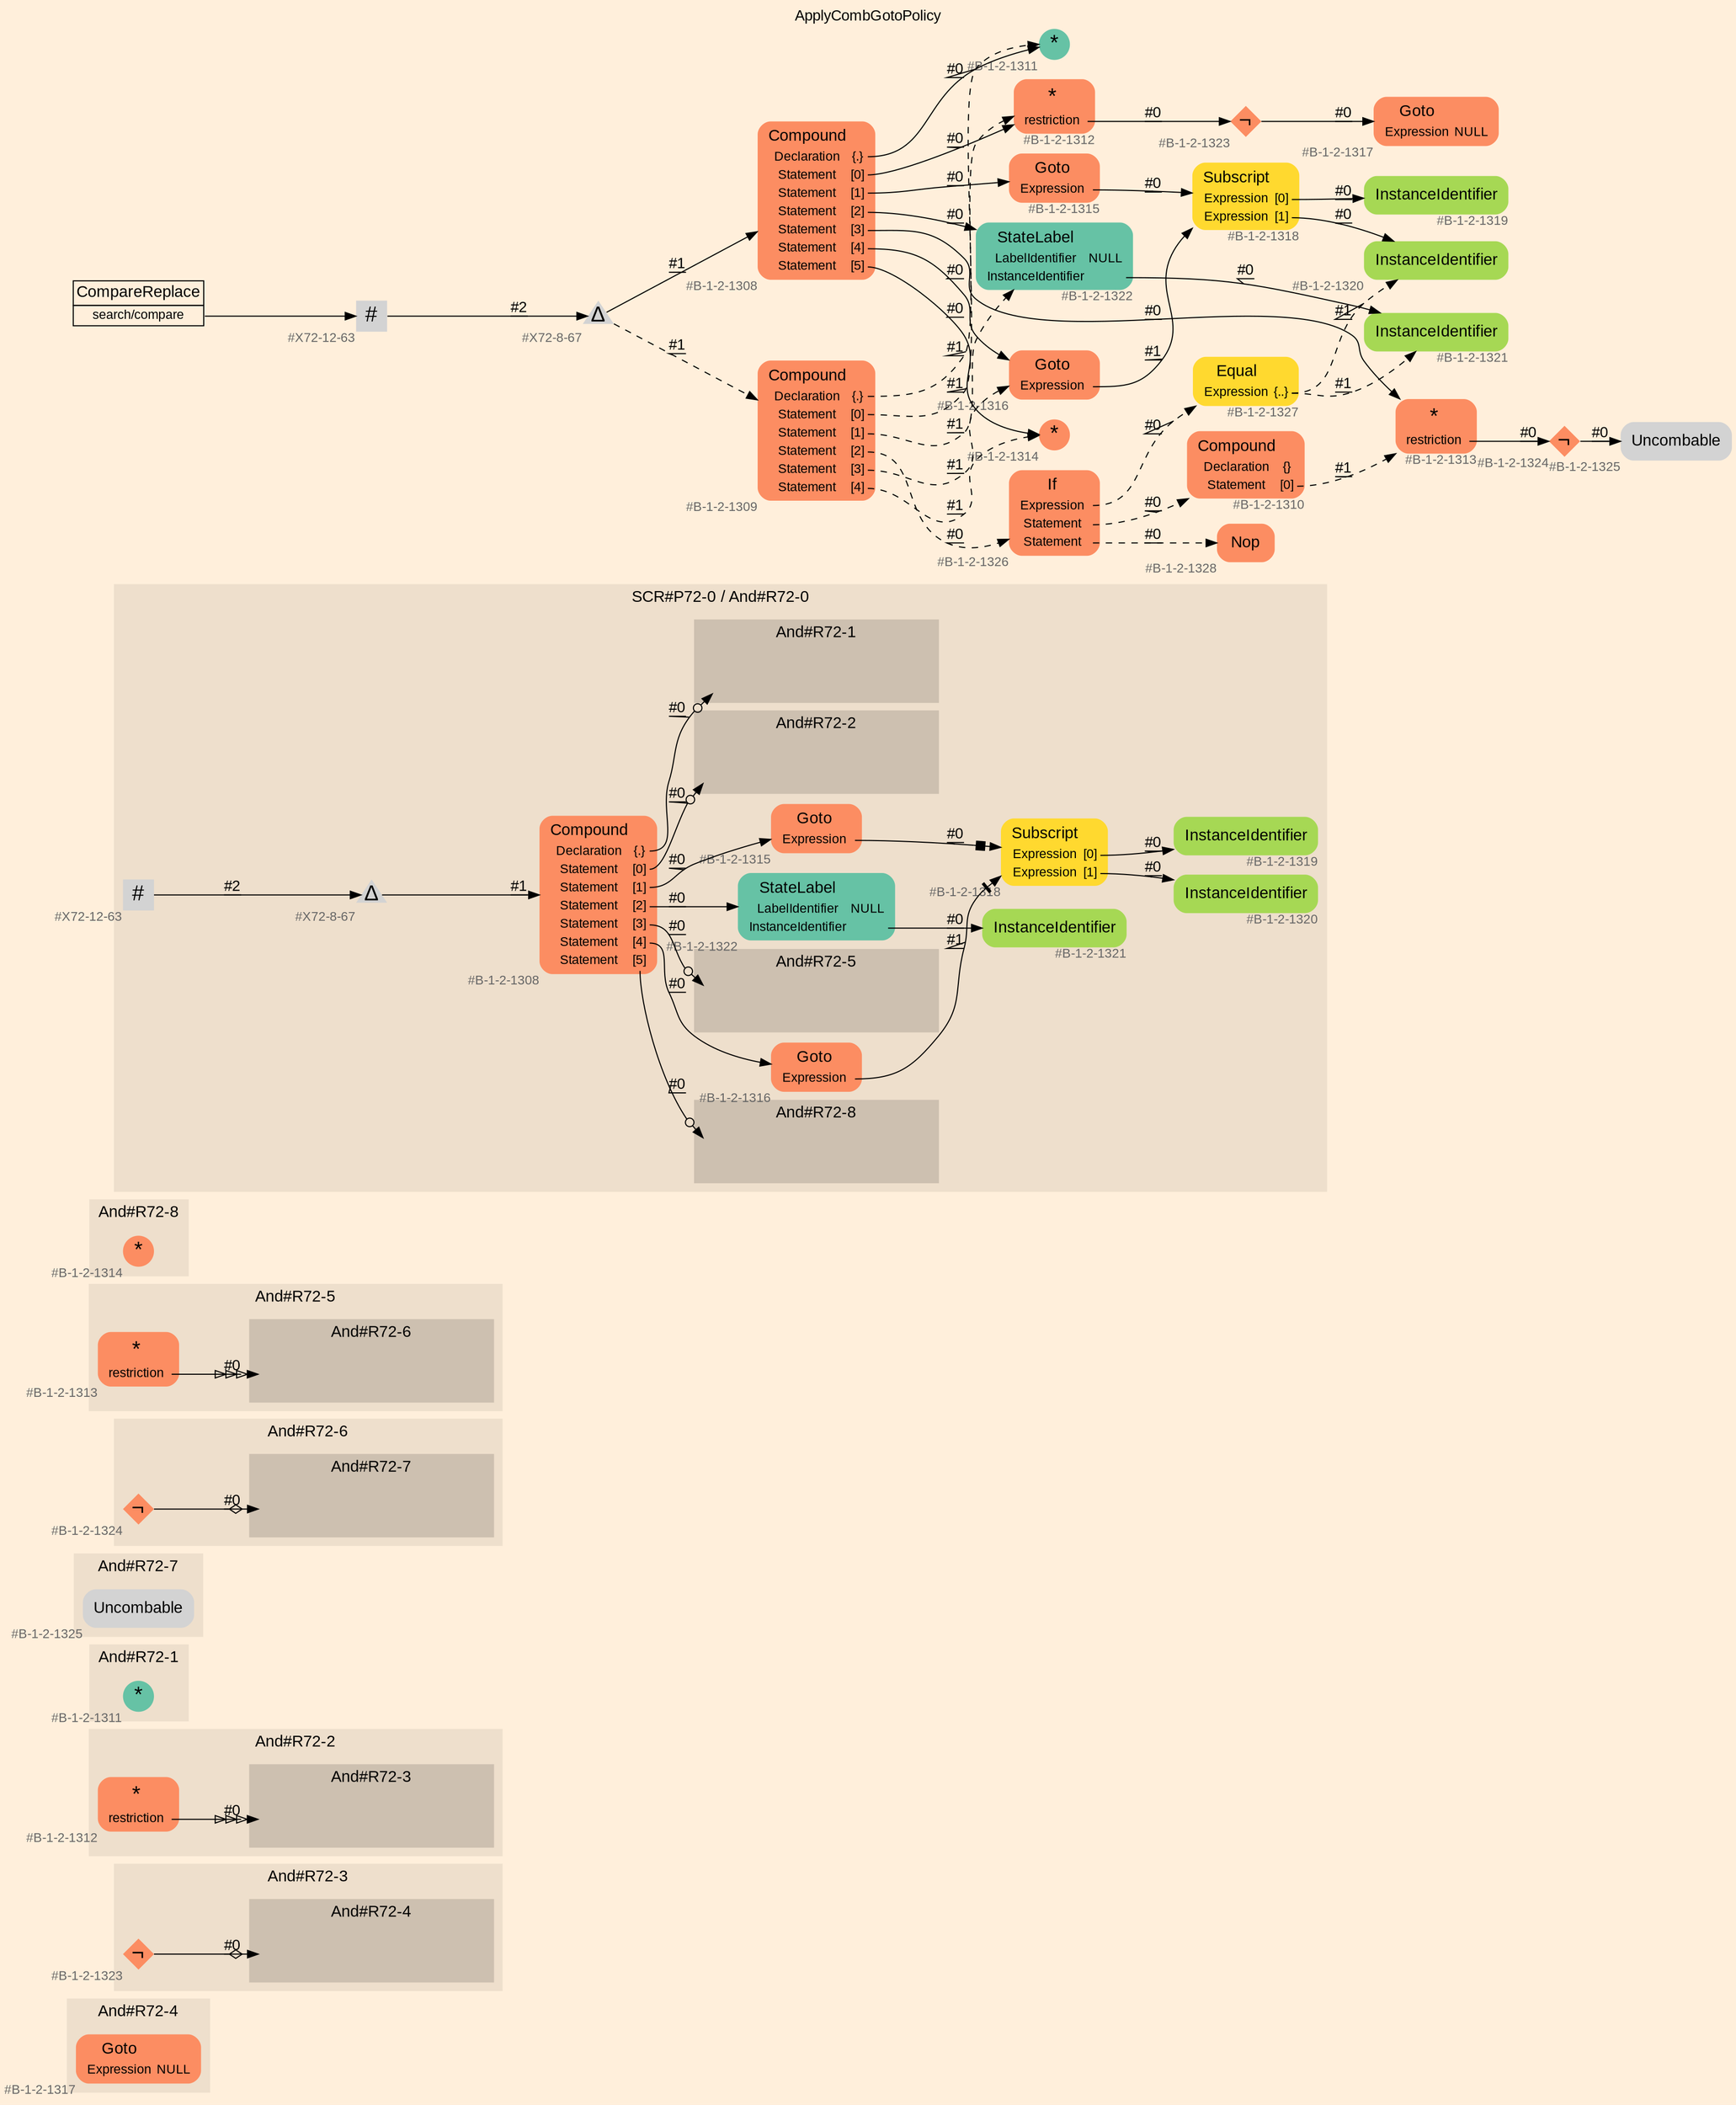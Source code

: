digraph "ApplyCombGotoPolicy" {
label = "ApplyCombGotoPolicy"
labelloc = t
graph [
    rankdir = "LR"
    ranksep = 0.3
    bgcolor = antiquewhite1
    color = black
    fontcolor = black
    fontname = "Arial"
];
node [
    fontname = "Arial"
];
edge [
    fontname = "Arial"
];

// -------------------- figure And#R72-4 --------------------
// -------- region And#R72-4 ----------
subgraph "clusterAnd#R72-4" {
    label = "And#R72-4"
    style = "filled"
    color = antiquewhite2
    fontsize = "15"
    // -------- block And#R72-4/#B-1-2-1317 ----------
    "And#R72-4/#B-1-2-1317" [
        fillcolor = "/set28/2"
        xlabel = "#B-1-2-1317"
        fontsize = "12"
        fontcolor = grey40
        shape = "plaintext"
        label = <<TABLE BORDER="0" CELLBORDER="0" CELLSPACING="0">
         <TR><TD><FONT COLOR="black" POINT-SIZE="15">Goto</FONT></TD></TR>
         <TR><TD><FONT COLOR="black" POINT-SIZE="12">Expression</FONT></TD><TD PORT="port0"><FONT COLOR="black" POINT-SIZE="12">NULL</FONT></TD></TR>
        </TABLE>>
        style = "rounded,filled"
    ];
    
}


// -------------------- figure And#R72-3 --------------------
// -------- region And#R72-3 ----------
subgraph "clusterAnd#R72-3" {
    label = "And#R72-3"
    style = "filled"
    color = antiquewhite2
    fontsize = "15"
    // -------- block And#R72-3/#B-1-2-1323 ----------
    "And#R72-3/#B-1-2-1323" [
        fillcolor = "/set28/2"
        xlabel = "#B-1-2-1323"
        fontsize = "12"
        fontcolor = grey40
        shape = "diamond"
        label = <<FONT COLOR="black" POINT-SIZE="20">¬</FONT>>
        style = "filled"
        penwidth = 0.0
        fixedsize = true
        width = 0.4
        height = 0.4
    ];
    
    // -------- region And#R72-3/And#R72-4 ----------
    subgraph "clusterAnd#R72-3/And#R72-4" {
        label = "And#R72-4"
        style = "filled"
        color = antiquewhite3
        fontsize = "15"
        // -------- block And#R72-3/And#R72-4/#B-1-2-1317 ----------
        "And#R72-3/And#R72-4/#B-1-2-1317" [
            fillcolor = "/set28/2"
            xlabel = "#B-1-2-1317"
            fontsize = "12"
            fontcolor = grey40
            shape = "none"
            style = "invisible"
        ];
        
    }
    
}

"And#R72-3/#B-1-2-1323" -> "And#R72-3/And#R72-4/#B-1-2-1317" [
    arrowhead="normalnoneodiamond"
    label = "#0"
    decorate = true
    color = black
    fontcolor = black
];


// -------------------- figure And#R72-2 --------------------
// -------- region And#R72-2 ----------
subgraph "clusterAnd#R72-2" {
    label = "And#R72-2"
    style = "filled"
    color = antiquewhite2
    fontsize = "15"
    // -------- block And#R72-2/#B-1-2-1312 ----------
    "And#R72-2/#B-1-2-1312" [
        fillcolor = "/set28/2"
        xlabel = "#B-1-2-1312"
        fontsize = "12"
        fontcolor = grey40
        shape = "plaintext"
        label = <<TABLE BORDER="0" CELLBORDER="0" CELLSPACING="0">
         <TR><TD><FONT COLOR="black" POINT-SIZE="20">*</FONT></TD></TR>
         <TR><TD><FONT COLOR="black" POINT-SIZE="12">restriction</FONT></TD><TD PORT="port0"></TD></TR>
        </TABLE>>
        style = "rounded,filled"
    ];
    
    // -------- region And#R72-2/And#R72-3 ----------
    subgraph "clusterAnd#R72-2/And#R72-3" {
        label = "And#R72-3"
        style = "filled"
        color = antiquewhite3
        fontsize = "15"
        // -------- block And#R72-2/And#R72-3/#B-1-2-1323 ----------
        "And#R72-2/And#R72-3/#B-1-2-1323" [
            fillcolor = "/set28/2"
            xlabel = "#B-1-2-1323"
            fontsize = "12"
            fontcolor = grey40
            shape = "none"
            style = "invisible"
        ];
        
    }
    
}

"And#R72-2/#B-1-2-1312":port0 -> "And#R72-2/And#R72-3/#B-1-2-1323" [
    arrowhead="normalonormalonormalonormal"
    label = "#0"
    decorate = true
    color = black
    fontcolor = black
];


// -------------------- figure And#R72-1 --------------------
// -------- region And#R72-1 ----------
subgraph "clusterAnd#R72-1" {
    label = "And#R72-1"
    style = "filled"
    color = antiquewhite2
    fontsize = "15"
    // -------- block And#R72-1/#B-1-2-1311 ----------
    "And#R72-1/#B-1-2-1311" [
        fillcolor = "/set28/1"
        xlabel = "#B-1-2-1311"
        fontsize = "12"
        fontcolor = grey40
        shape = "circle"
        label = <<FONT COLOR="black" POINT-SIZE="20">*</FONT>>
        style = "filled"
        penwidth = 0.0
        fixedsize = true
        width = 0.4
        height = 0.4
    ];
    
}


// -------------------- figure And#R72-7 --------------------
// -------- region And#R72-7 ----------
subgraph "clusterAnd#R72-7" {
    label = "And#R72-7"
    style = "filled"
    color = antiquewhite2
    fontsize = "15"
    // -------- block And#R72-7/#B-1-2-1325 ----------
    "And#R72-7/#B-1-2-1325" [
        xlabel = "#B-1-2-1325"
        fontsize = "12"
        fontcolor = grey40
        shape = "plaintext"
        label = <<TABLE BORDER="0" CELLBORDER="0" CELLSPACING="0">
         <TR><TD><FONT COLOR="black" POINT-SIZE="15">Uncombable</FONT></TD></TR>
        </TABLE>>
        style = "rounded,filled"
    ];
    
}


// -------------------- figure And#R72-6 --------------------
// -------- region And#R72-6 ----------
subgraph "clusterAnd#R72-6" {
    label = "And#R72-6"
    style = "filled"
    color = antiquewhite2
    fontsize = "15"
    // -------- block And#R72-6/#B-1-2-1324 ----------
    "And#R72-6/#B-1-2-1324" [
        fillcolor = "/set28/2"
        xlabel = "#B-1-2-1324"
        fontsize = "12"
        fontcolor = grey40
        shape = "diamond"
        label = <<FONT COLOR="black" POINT-SIZE="20">¬</FONT>>
        style = "filled"
        penwidth = 0.0
        fixedsize = true
        width = 0.4
        height = 0.4
    ];
    
    // -------- region And#R72-6/And#R72-7 ----------
    subgraph "clusterAnd#R72-6/And#R72-7" {
        label = "And#R72-7"
        style = "filled"
        color = antiquewhite3
        fontsize = "15"
        // -------- block And#R72-6/And#R72-7/#B-1-2-1325 ----------
        "And#R72-6/And#R72-7/#B-1-2-1325" [
            xlabel = "#B-1-2-1325"
            fontsize = "12"
            fontcolor = grey40
            shape = "none"
            style = "invisible"
        ];
        
    }
    
}

"And#R72-6/#B-1-2-1324" -> "And#R72-6/And#R72-7/#B-1-2-1325" [
    arrowhead="normalnoneodiamond"
    label = "#0"
    decorate = true
    color = black
    fontcolor = black
];


// -------------------- figure And#R72-5 --------------------
// -------- region And#R72-5 ----------
subgraph "clusterAnd#R72-5" {
    label = "And#R72-5"
    style = "filled"
    color = antiquewhite2
    fontsize = "15"
    // -------- block And#R72-5/#B-1-2-1313 ----------
    "And#R72-5/#B-1-2-1313" [
        fillcolor = "/set28/2"
        xlabel = "#B-1-2-1313"
        fontsize = "12"
        fontcolor = grey40
        shape = "plaintext"
        label = <<TABLE BORDER="0" CELLBORDER="0" CELLSPACING="0">
         <TR><TD><FONT COLOR="black" POINT-SIZE="20">*</FONT></TD></TR>
         <TR><TD><FONT COLOR="black" POINT-SIZE="12">restriction</FONT></TD><TD PORT="port0"></TD></TR>
        </TABLE>>
        style = "rounded,filled"
    ];
    
    // -------- region And#R72-5/And#R72-6 ----------
    subgraph "clusterAnd#R72-5/And#R72-6" {
        label = "And#R72-6"
        style = "filled"
        color = antiquewhite3
        fontsize = "15"
        // -------- block And#R72-5/And#R72-6/#B-1-2-1324 ----------
        "And#R72-5/And#R72-6/#B-1-2-1324" [
            fillcolor = "/set28/2"
            xlabel = "#B-1-2-1324"
            fontsize = "12"
            fontcolor = grey40
            shape = "none"
            style = "invisible"
        ];
        
    }
    
}

"And#R72-5/#B-1-2-1313":port0 -> "And#R72-5/And#R72-6/#B-1-2-1324" [
    arrowhead="normalonormalonormalonormal"
    label = "#0"
    decorate = true
    color = black
    fontcolor = black
];


// -------------------- figure And#R72-8 --------------------
// -------- region And#R72-8 ----------
subgraph "clusterAnd#R72-8" {
    label = "And#R72-8"
    style = "filled"
    color = antiquewhite2
    fontsize = "15"
    // -------- block And#R72-8/#B-1-2-1314 ----------
    "And#R72-8/#B-1-2-1314" [
        fillcolor = "/set28/2"
        xlabel = "#B-1-2-1314"
        fontsize = "12"
        fontcolor = grey40
        shape = "circle"
        label = <<FONT COLOR="black" POINT-SIZE="20">*</FONT>>
        style = "filled"
        penwidth = 0.0
        fixedsize = true
        width = 0.4
        height = 0.4
    ];
    
}


// -------------------- figure And#R72-0 --------------------
// -------- region And#R72-0 ----------
subgraph "clusterAnd#R72-0" {
    label = "SCR#P72-0 / And#R72-0"
    style = "filled"
    color = antiquewhite2
    fontsize = "15"
    // -------- block And#R72-0/#B-1-2-1322 ----------
    "And#R72-0/#B-1-2-1322" [
        fillcolor = "/set28/1"
        xlabel = "#B-1-2-1322"
        fontsize = "12"
        fontcolor = grey40
        shape = "plaintext"
        label = <<TABLE BORDER="0" CELLBORDER="0" CELLSPACING="0">
         <TR><TD><FONT COLOR="black" POINT-SIZE="15">StateLabel</FONT></TD></TR>
         <TR><TD><FONT COLOR="black" POINT-SIZE="12">LabelIdentifier</FONT></TD><TD PORT="port0"><FONT COLOR="black" POINT-SIZE="12">NULL</FONT></TD></TR>
         <TR><TD><FONT COLOR="black" POINT-SIZE="12">InstanceIdentifier</FONT></TD><TD PORT="port1"></TD></TR>
        </TABLE>>
        style = "rounded,filled"
    ];
    
    // -------- block And#R72-0/#B-1-2-1319 ----------
    "And#R72-0/#B-1-2-1319" [
        fillcolor = "/set28/5"
        xlabel = "#B-1-2-1319"
        fontsize = "12"
        fontcolor = grey40
        shape = "plaintext"
        label = <<TABLE BORDER="0" CELLBORDER="0" CELLSPACING="0">
         <TR><TD><FONT COLOR="black" POINT-SIZE="15">InstanceIdentifier</FONT></TD></TR>
        </TABLE>>
        style = "rounded,filled"
    ];
    
    // -------- block And#R72-0/#B-1-2-1320 ----------
    "And#R72-0/#B-1-2-1320" [
        fillcolor = "/set28/5"
        xlabel = "#B-1-2-1320"
        fontsize = "12"
        fontcolor = grey40
        shape = "plaintext"
        label = <<TABLE BORDER="0" CELLBORDER="0" CELLSPACING="0">
         <TR><TD><FONT COLOR="black" POINT-SIZE="15">InstanceIdentifier</FONT></TD></TR>
        </TABLE>>
        style = "rounded,filled"
    ];
    
    // -------- block And#R72-0/#B-1-2-1321 ----------
    "And#R72-0/#B-1-2-1321" [
        fillcolor = "/set28/5"
        xlabel = "#B-1-2-1321"
        fontsize = "12"
        fontcolor = grey40
        shape = "plaintext"
        label = <<TABLE BORDER="0" CELLBORDER="0" CELLSPACING="0">
         <TR><TD><FONT COLOR="black" POINT-SIZE="15">InstanceIdentifier</FONT></TD></TR>
        </TABLE>>
        style = "rounded,filled"
    ];
    
    // -------- block And#R72-0/#B-1-2-1316 ----------
    "And#R72-0/#B-1-2-1316" [
        fillcolor = "/set28/2"
        xlabel = "#B-1-2-1316"
        fontsize = "12"
        fontcolor = grey40
        shape = "plaintext"
        label = <<TABLE BORDER="0" CELLBORDER="0" CELLSPACING="0">
         <TR><TD><FONT COLOR="black" POINT-SIZE="15">Goto</FONT></TD></TR>
         <TR><TD><FONT COLOR="black" POINT-SIZE="12">Expression</FONT></TD><TD PORT="port0"></TD></TR>
        </TABLE>>
        style = "rounded,filled"
    ];
    
    // -------- block And#R72-0/#B-1-2-1315 ----------
    "And#R72-0/#B-1-2-1315" [
        fillcolor = "/set28/2"
        xlabel = "#B-1-2-1315"
        fontsize = "12"
        fontcolor = grey40
        shape = "plaintext"
        label = <<TABLE BORDER="0" CELLBORDER="0" CELLSPACING="0">
         <TR><TD><FONT COLOR="black" POINT-SIZE="15">Goto</FONT></TD></TR>
         <TR><TD><FONT COLOR="black" POINT-SIZE="12">Expression</FONT></TD><TD PORT="port0"></TD></TR>
        </TABLE>>
        style = "rounded,filled"
    ];
    
    // -------- block And#R72-0/#B-1-2-1318 ----------
    "And#R72-0/#B-1-2-1318" [
        fillcolor = "/set28/6"
        xlabel = "#B-1-2-1318"
        fontsize = "12"
        fontcolor = grey40
        shape = "plaintext"
        label = <<TABLE BORDER="0" CELLBORDER="0" CELLSPACING="0">
         <TR><TD><FONT COLOR="black" POINT-SIZE="15">Subscript</FONT></TD></TR>
         <TR><TD><FONT COLOR="black" POINT-SIZE="12">Expression</FONT></TD><TD PORT="port0"><FONT COLOR="black" POINT-SIZE="12">[0]</FONT></TD></TR>
         <TR><TD><FONT COLOR="black" POINT-SIZE="12">Expression</FONT></TD><TD PORT="port1"><FONT COLOR="black" POINT-SIZE="12">[1]</FONT></TD></TR>
        </TABLE>>
        style = "rounded,filled"
    ];
    
    // -------- block And#R72-0/#X72-12-63 ----------
    "And#R72-0/#X72-12-63" [
        xlabel = "#X72-12-63"
        fontsize = "12"
        fontcolor = grey40
        shape = "square"
        label = <<FONT COLOR="black" POINT-SIZE="20">#</FONT>>
        style = "filled"
        penwidth = 0.0
        fixedsize = true
        width = 0.4
        height = 0.4
    ];
    
    // -------- block And#R72-0/#B-1-2-1308 ----------
    "And#R72-0/#B-1-2-1308" [
        fillcolor = "/set28/2"
        xlabel = "#B-1-2-1308"
        fontsize = "12"
        fontcolor = grey40
        shape = "plaintext"
        label = <<TABLE BORDER="0" CELLBORDER="0" CELLSPACING="0">
         <TR><TD><FONT COLOR="black" POINT-SIZE="15">Compound</FONT></TD></TR>
         <TR><TD><FONT COLOR="black" POINT-SIZE="12">Declaration</FONT></TD><TD PORT="port0"><FONT COLOR="black" POINT-SIZE="12">{.}</FONT></TD></TR>
         <TR><TD><FONT COLOR="black" POINT-SIZE="12">Statement</FONT></TD><TD PORT="port1"><FONT COLOR="black" POINT-SIZE="12">[0]</FONT></TD></TR>
         <TR><TD><FONT COLOR="black" POINT-SIZE="12">Statement</FONT></TD><TD PORT="port2"><FONT COLOR="black" POINT-SIZE="12">[1]</FONT></TD></TR>
         <TR><TD><FONT COLOR="black" POINT-SIZE="12">Statement</FONT></TD><TD PORT="port3"><FONT COLOR="black" POINT-SIZE="12">[2]</FONT></TD></TR>
         <TR><TD><FONT COLOR="black" POINT-SIZE="12">Statement</FONT></TD><TD PORT="port4"><FONT COLOR="black" POINT-SIZE="12">[3]</FONT></TD></TR>
         <TR><TD><FONT COLOR="black" POINT-SIZE="12">Statement</FONT></TD><TD PORT="port5"><FONT COLOR="black" POINT-SIZE="12">[4]</FONT></TD></TR>
         <TR><TD><FONT COLOR="black" POINT-SIZE="12">Statement</FONT></TD><TD PORT="port6"><FONT COLOR="black" POINT-SIZE="12">[5]</FONT></TD></TR>
        </TABLE>>
        style = "rounded,filled"
    ];
    
    // -------- block And#R72-0/#X72-8-67 ----------
    "And#R72-0/#X72-8-67" [
        xlabel = "#X72-8-67"
        fontsize = "12"
        fontcolor = grey40
        shape = "triangle"
        label = <<FONT COLOR="black" POINT-SIZE="20">Δ</FONT>>
        style = "filled"
        penwidth = 0.0
        fixedsize = true
        width = 0.4
        height = 0.4
    ];
    
    // -------- region And#R72-0/And#R72-1 ----------
    subgraph "clusterAnd#R72-0/And#R72-1" {
        label = "And#R72-1"
        style = "filled"
        color = antiquewhite3
        fontsize = "15"
        // -------- block And#R72-0/And#R72-1/#B-1-2-1311 ----------
        "And#R72-0/And#R72-1/#B-1-2-1311" [
            fillcolor = "/set28/1"
            xlabel = "#B-1-2-1311"
            fontsize = "12"
            fontcolor = grey40
            shape = "none"
            style = "invisible"
        ];
        
    }
    
    // -------- region And#R72-0/And#R72-2 ----------
    subgraph "clusterAnd#R72-0/And#R72-2" {
        label = "And#R72-2"
        style = "filled"
        color = antiquewhite3
        fontsize = "15"
        // -------- block And#R72-0/And#R72-2/#B-1-2-1312 ----------
        "And#R72-0/And#R72-2/#B-1-2-1312" [
            fillcolor = "/set28/2"
            xlabel = "#B-1-2-1312"
            fontsize = "12"
            fontcolor = grey40
            shape = "none"
            style = "invisible"
        ];
        
    }
    
    // -------- region And#R72-0/And#R72-5 ----------
    subgraph "clusterAnd#R72-0/And#R72-5" {
        label = "And#R72-5"
        style = "filled"
        color = antiquewhite3
        fontsize = "15"
        // -------- block And#R72-0/And#R72-5/#B-1-2-1313 ----------
        "And#R72-0/And#R72-5/#B-1-2-1313" [
            fillcolor = "/set28/2"
            xlabel = "#B-1-2-1313"
            fontsize = "12"
            fontcolor = grey40
            shape = "none"
            style = "invisible"
        ];
        
    }
    
    // -------- region And#R72-0/And#R72-8 ----------
    subgraph "clusterAnd#R72-0/And#R72-8" {
        label = "And#R72-8"
        style = "filled"
        color = antiquewhite3
        fontsize = "15"
        // -------- block And#R72-0/And#R72-8/#B-1-2-1314 ----------
        "And#R72-0/And#R72-8/#B-1-2-1314" [
            fillcolor = "/set28/2"
            xlabel = "#B-1-2-1314"
            fontsize = "12"
            fontcolor = grey40
            shape = "none"
            style = "invisible"
        ];
        
    }
    
}

"And#R72-0/#B-1-2-1322":port1 -> "And#R72-0/#B-1-2-1321" [
    label = "#0"
    decorate = true
    color = black
    fontcolor = black
];

"And#R72-0/#B-1-2-1316":port0 -> "And#R72-0/#B-1-2-1318" [
    arrowhead="normalnonetee"
    label = "#1"
    decorate = true
    color = black
    fontcolor = black
];

"And#R72-0/#B-1-2-1315":port0 -> "And#R72-0/#B-1-2-1318" [
    arrowhead="normalnonebox"
    label = "#0"
    decorate = true
    color = black
    fontcolor = black
];

"And#R72-0/#B-1-2-1318":port0 -> "And#R72-0/#B-1-2-1319" [
    label = "#0"
    decorate = true
    color = black
    fontcolor = black
];

"And#R72-0/#B-1-2-1318":port1 -> "And#R72-0/#B-1-2-1320" [
    label = "#0"
    decorate = true
    color = black
    fontcolor = black
];

"And#R72-0/#X72-12-63" -> "And#R72-0/#X72-8-67" [
    label = "#2"
    decorate = true
    color = black
    fontcolor = black
];

"And#R72-0/#B-1-2-1308":port0 -> "And#R72-0/And#R72-1/#B-1-2-1311" [
    arrowhead="normalnoneodot"
    label = "#0"
    decorate = true
    color = black
    fontcolor = black
];

"And#R72-0/#B-1-2-1308":port1 -> "And#R72-0/And#R72-2/#B-1-2-1312" [
    arrowhead="normalnoneodot"
    label = "#0"
    decorate = true
    color = black
    fontcolor = black
];

"And#R72-0/#B-1-2-1308":port2 -> "And#R72-0/#B-1-2-1315" [
    label = "#0"
    decorate = true
    color = black
    fontcolor = black
];

"And#R72-0/#B-1-2-1308":port3 -> "And#R72-0/#B-1-2-1322" [
    label = "#0"
    decorate = true
    color = black
    fontcolor = black
];

"And#R72-0/#B-1-2-1308":port4 -> "And#R72-0/And#R72-5/#B-1-2-1313" [
    arrowhead="normalnoneodot"
    label = "#0"
    decorate = true
    color = black
    fontcolor = black
];

"And#R72-0/#B-1-2-1308":port5 -> "And#R72-0/#B-1-2-1316" [
    label = "#0"
    decorate = true
    color = black
    fontcolor = black
];

"And#R72-0/#B-1-2-1308":port6 -> "And#R72-0/And#R72-8/#B-1-2-1314" [
    arrowhead="normalnoneodot"
    label = "#0"
    decorate = true
    color = black
    fontcolor = black
];

"And#R72-0/#X72-8-67" -> "And#R72-0/#B-1-2-1308" [
    label = "#1"
    decorate = true
    color = black
    fontcolor = black
];


// -------------------- transformation figure --------------------
// -------- block CR#X72-10-72 ----------
"CR#X72-10-72" [
    fillcolor = antiquewhite1
    fontsize = "12"
    fontcolor = grey40
    shape = "plaintext"
    label = <<TABLE BORDER="0" CELLBORDER="1" CELLSPACING="0">
     <TR><TD><FONT COLOR="black" POINT-SIZE="15">CompareReplace</FONT></TD></TR>
     <TR><TD PORT="port0"><FONT COLOR="black" POINT-SIZE="12">search/compare</FONT></TD></TR>
    </TABLE>>
    style = "filled"
    color = black
];

// -------- block #X72-12-63 ----------
"#X72-12-63" [
    xlabel = "#X72-12-63"
    fontsize = "12"
    fontcolor = grey40
    shape = "square"
    label = <<FONT COLOR="black" POINT-SIZE="20">#</FONT>>
    style = "filled"
    penwidth = 0.0
    fixedsize = true
    width = 0.4
    height = 0.4
];

// -------- block #X72-8-67 ----------
"#X72-8-67" [
    xlabel = "#X72-8-67"
    fontsize = "12"
    fontcolor = grey40
    shape = "triangle"
    label = <<FONT COLOR="black" POINT-SIZE="20">Δ</FONT>>
    style = "filled"
    penwidth = 0.0
    fixedsize = true
    width = 0.4
    height = 0.4
];

// -------- block #B-1-2-1308 ----------
"#B-1-2-1308" [
    fillcolor = "/set28/2"
    xlabel = "#B-1-2-1308"
    fontsize = "12"
    fontcolor = grey40
    shape = "plaintext"
    label = <<TABLE BORDER="0" CELLBORDER="0" CELLSPACING="0">
     <TR><TD><FONT COLOR="black" POINT-SIZE="15">Compound</FONT></TD></TR>
     <TR><TD><FONT COLOR="black" POINT-SIZE="12">Declaration</FONT></TD><TD PORT="port0"><FONT COLOR="black" POINT-SIZE="12">{.}</FONT></TD></TR>
     <TR><TD><FONT COLOR="black" POINT-SIZE="12">Statement</FONT></TD><TD PORT="port1"><FONT COLOR="black" POINT-SIZE="12">[0]</FONT></TD></TR>
     <TR><TD><FONT COLOR="black" POINT-SIZE="12">Statement</FONT></TD><TD PORT="port2"><FONT COLOR="black" POINT-SIZE="12">[1]</FONT></TD></TR>
     <TR><TD><FONT COLOR="black" POINT-SIZE="12">Statement</FONT></TD><TD PORT="port3"><FONT COLOR="black" POINT-SIZE="12">[2]</FONT></TD></TR>
     <TR><TD><FONT COLOR="black" POINT-SIZE="12">Statement</FONT></TD><TD PORT="port4"><FONT COLOR="black" POINT-SIZE="12">[3]</FONT></TD></TR>
     <TR><TD><FONT COLOR="black" POINT-SIZE="12">Statement</FONT></TD><TD PORT="port5"><FONT COLOR="black" POINT-SIZE="12">[4]</FONT></TD></TR>
     <TR><TD><FONT COLOR="black" POINT-SIZE="12">Statement</FONT></TD><TD PORT="port6"><FONT COLOR="black" POINT-SIZE="12">[5]</FONT></TD></TR>
    </TABLE>>
    style = "rounded,filled"
];

// -------- block #B-1-2-1311 ----------
"#B-1-2-1311" [
    fillcolor = "/set28/1"
    xlabel = "#B-1-2-1311"
    fontsize = "12"
    fontcolor = grey40
    shape = "circle"
    label = <<FONT COLOR="black" POINT-SIZE="20">*</FONT>>
    style = "filled"
    penwidth = 0.0
    fixedsize = true
    width = 0.4
    height = 0.4
];

// -------- block #B-1-2-1312 ----------
"#B-1-2-1312" [
    fillcolor = "/set28/2"
    xlabel = "#B-1-2-1312"
    fontsize = "12"
    fontcolor = grey40
    shape = "plaintext"
    label = <<TABLE BORDER="0" CELLBORDER="0" CELLSPACING="0">
     <TR><TD><FONT COLOR="black" POINT-SIZE="20">*</FONT></TD></TR>
     <TR><TD><FONT COLOR="black" POINT-SIZE="12">restriction</FONT></TD><TD PORT="port0"></TD></TR>
    </TABLE>>
    style = "rounded,filled"
];

// -------- block #B-1-2-1323 ----------
"#B-1-2-1323" [
    fillcolor = "/set28/2"
    xlabel = "#B-1-2-1323"
    fontsize = "12"
    fontcolor = grey40
    shape = "diamond"
    label = <<FONT COLOR="black" POINT-SIZE="20">¬</FONT>>
    style = "filled"
    penwidth = 0.0
    fixedsize = true
    width = 0.4
    height = 0.4
];

// -------- block #B-1-2-1317 ----------
"#B-1-2-1317" [
    fillcolor = "/set28/2"
    xlabel = "#B-1-2-1317"
    fontsize = "12"
    fontcolor = grey40
    shape = "plaintext"
    label = <<TABLE BORDER="0" CELLBORDER="0" CELLSPACING="0">
     <TR><TD><FONT COLOR="black" POINT-SIZE="15">Goto</FONT></TD></TR>
     <TR><TD><FONT COLOR="black" POINT-SIZE="12">Expression</FONT></TD><TD PORT="port0"><FONT COLOR="black" POINT-SIZE="12">NULL</FONT></TD></TR>
    </TABLE>>
    style = "rounded,filled"
];

// -------- block #B-1-2-1315 ----------
"#B-1-2-1315" [
    fillcolor = "/set28/2"
    xlabel = "#B-1-2-1315"
    fontsize = "12"
    fontcolor = grey40
    shape = "plaintext"
    label = <<TABLE BORDER="0" CELLBORDER="0" CELLSPACING="0">
     <TR><TD><FONT COLOR="black" POINT-SIZE="15">Goto</FONT></TD></TR>
     <TR><TD><FONT COLOR="black" POINT-SIZE="12">Expression</FONT></TD><TD PORT="port0"></TD></TR>
    </TABLE>>
    style = "rounded,filled"
];

// -------- block #B-1-2-1318 ----------
"#B-1-2-1318" [
    fillcolor = "/set28/6"
    xlabel = "#B-1-2-1318"
    fontsize = "12"
    fontcolor = grey40
    shape = "plaintext"
    label = <<TABLE BORDER="0" CELLBORDER="0" CELLSPACING="0">
     <TR><TD><FONT COLOR="black" POINT-SIZE="15">Subscript</FONT></TD></TR>
     <TR><TD><FONT COLOR="black" POINT-SIZE="12">Expression</FONT></TD><TD PORT="port0"><FONT COLOR="black" POINT-SIZE="12">[0]</FONT></TD></TR>
     <TR><TD><FONT COLOR="black" POINT-SIZE="12">Expression</FONT></TD><TD PORT="port1"><FONT COLOR="black" POINT-SIZE="12">[1]</FONT></TD></TR>
    </TABLE>>
    style = "rounded,filled"
];

// -------- block #B-1-2-1319 ----------
"#B-1-2-1319" [
    fillcolor = "/set28/5"
    xlabel = "#B-1-2-1319"
    fontsize = "12"
    fontcolor = grey40
    shape = "plaintext"
    label = <<TABLE BORDER="0" CELLBORDER="0" CELLSPACING="0">
     <TR><TD><FONT COLOR="black" POINT-SIZE="15">InstanceIdentifier</FONT></TD></TR>
    </TABLE>>
    style = "rounded,filled"
];

// -------- block #B-1-2-1320 ----------
"#B-1-2-1320" [
    fillcolor = "/set28/5"
    xlabel = "#B-1-2-1320"
    fontsize = "12"
    fontcolor = grey40
    shape = "plaintext"
    label = <<TABLE BORDER="0" CELLBORDER="0" CELLSPACING="0">
     <TR><TD><FONT COLOR="black" POINT-SIZE="15">InstanceIdentifier</FONT></TD></TR>
    </TABLE>>
    style = "rounded,filled"
];

// -------- block #B-1-2-1322 ----------
"#B-1-2-1322" [
    fillcolor = "/set28/1"
    xlabel = "#B-1-2-1322"
    fontsize = "12"
    fontcolor = grey40
    shape = "plaintext"
    label = <<TABLE BORDER="0" CELLBORDER="0" CELLSPACING="0">
     <TR><TD><FONT COLOR="black" POINT-SIZE="15">StateLabel</FONT></TD></TR>
     <TR><TD><FONT COLOR="black" POINT-SIZE="12">LabelIdentifier</FONT></TD><TD PORT="port0"><FONT COLOR="black" POINT-SIZE="12">NULL</FONT></TD></TR>
     <TR><TD><FONT COLOR="black" POINT-SIZE="12">InstanceIdentifier</FONT></TD><TD PORT="port1"></TD></TR>
    </TABLE>>
    style = "rounded,filled"
];

// -------- block #B-1-2-1321 ----------
"#B-1-2-1321" [
    fillcolor = "/set28/5"
    xlabel = "#B-1-2-1321"
    fontsize = "12"
    fontcolor = grey40
    shape = "plaintext"
    label = <<TABLE BORDER="0" CELLBORDER="0" CELLSPACING="0">
     <TR><TD><FONT COLOR="black" POINT-SIZE="15">InstanceIdentifier</FONT></TD></TR>
    </TABLE>>
    style = "rounded,filled"
];

// -------- block #B-1-2-1313 ----------
"#B-1-2-1313" [
    fillcolor = "/set28/2"
    xlabel = "#B-1-2-1313"
    fontsize = "12"
    fontcolor = grey40
    shape = "plaintext"
    label = <<TABLE BORDER="0" CELLBORDER="0" CELLSPACING="0">
     <TR><TD><FONT COLOR="black" POINT-SIZE="20">*</FONT></TD></TR>
     <TR><TD><FONT COLOR="black" POINT-SIZE="12">restriction</FONT></TD><TD PORT="port0"></TD></TR>
    </TABLE>>
    style = "rounded,filled"
];

// -------- block #B-1-2-1324 ----------
"#B-1-2-1324" [
    fillcolor = "/set28/2"
    xlabel = "#B-1-2-1324"
    fontsize = "12"
    fontcolor = grey40
    shape = "diamond"
    label = <<FONT COLOR="black" POINT-SIZE="20">¬</FONT>>
    style = "filled"
    penwidth = 0.0
    fixedsize = true
    width = 0.4
    height = 0.4
];

// -------- block #B-1-2-1325 ----------
"#B-1-2-1325" [
    xlabel = "#B-1-2-1325"
    fontsize = "12"
    fontcolor = grey40
    shape = "plaintext"
    label = <<TABLE BORDER="0" CELLBORDER="0" CELLSPACING="0">
     <TR><TD><FONT COLOR="black" POINT-SIZE="15">Uncombable</FONT></TD></TR>
    </TABLE>>
    style = "rounded,filled"
];

// -------- block #B-1-2-1316 ----------
"#B-1-2-1316" [
    fillcolor = "/set28/2"
    xlabel = "#B-1-2-1316"
    fontsize = "12"
    fontcolor = grey40
    shape = "plaintext"
    label = <<TABLE BORDER="0" CELLBORDER="0" CELLSPACING="0">
     <TR><TD><FONT COLOR="black" POINT-SIZE="15">Goto</FONT></TD></TR>
     <TR><TD><FONT COLOR="black" POINT-SIZE="12">Expression</FONT></TD><TD PORT="port0"></TD></TR>
    </TABLE>>
    style = "rounded,filled"
];

// -------- block #B-1-2-1314 ----------
"#B-1-2-1314" [
    fillcolor = "/set28/2"
    xlabel = "#B-1-2-1314"
    fontsize = "12"
    fontcolor = grey40
    shape = "circle"
    label = <<FONT COLOR="black" POINT-SIZE="20">*</FONT>>
    style = "filled"
    penwidth = 0.0
    fixedsize = true
    width = 0.4
    height = 0.4
];

// -------- block #B-1-2-1309 ----------
"#B-1-2-1309" [
    fillcolor = "/set28/2"
    xlabel = "#B-1-2-1309"
    fontsize = "12"
    fontcolor = grey40
    shape = "plaintext"
    label = <<TABLE BORDER="0" CELLBORDER="0" CELLSPACING="0">
     <TR><TD><FONT COLOR="black" POINT-SIZE="15">Compound</FONT></TD></TR>
     <TR><TD><FONT COLOR="black" POINT-SIZE="12">Declaration</FONT></TD><TD PORT="port0"><FONT COLOR="black" POINT-SIZE="12">{.}</FONT></TD></TR>
     <TR><TD><FONT COLOR="black" POINT-SIZE="12">Statement</FONT></TD><TD PORT="port1"><FONT COLOR="black" POINT-SIZE="12">[0]</FONT></TD></TR>
     <TR><TD><FONT COLOR="black" POINT-SIZE="12">Statement</FONT></TD><TD PORT="port2"><FONT COLOR="black" POINT-SIZE="12">[1]</FONT></TD></TR>
     <TR><TD><FONT COLOR="black" POINT-SIZE="12">Statement</FONT></TD><TD PORT="port3"><FONT COLOR="black" POINT-SIZE="12">[2]</FONT></TD></TR>
     <TR><TD><FONT COLOR="black" POINT-SIZE="12">Statement</FONT></TD><TD PORT="port4"><FONT COLOR="black" POINT-SIZE="12">[3]</FONT></TD></TR>
     <TR><TD><FONT COLOR="black" POINT-SIZE="12">Statement</FONT></TD><TD PORT="port5"><FONT COLOR="black" POINT-SIZE="12">[4]</FONT></TD></TR>
    </TABLE>>
    style = "rounded,filled"
];

// -------- block #B-1-2-1326 ----------
"#B-1-2-1326" [
    fillcolor = "/set28/2"
    xlabel = "#B-1-2-1326"
    fontsize = "12"
    fontcolor = grey40
    shape = "plaintext"
    label = <<TABLE BORDER="0" CELLBORDER="0" CELLSPACING="0">
     <TR><TD><FONT COLOR="black" POINT-SIZE="15">If</FONT></TD></TR>
     <TR><TD><FONT COLOR="black" POINT-SIZE="12">Expression</FONT></TD><TD PORT="port0"></TD></TR>
     <TR><TD><FONT COLOR="black" POINT-SIZE="12">Statement</FONT></TD><TD PORT="port1"></TD></TR>
     <TR><TD><FONT COLOR="black" POINT-SIZE="12">Statement</FONT></TD><TD PORT="port2"></TD></TR>
    </TABLE>>
    style = "rounded,filled"
];

// -------- block #B-1-2-1327 ----------
"#B-1-2-1327" [
    fillcolor = "/set28/6"
    xlabel = "#B-1-2-1327"
    fontsize = "12"
    fontcolor = grey40
    shape = "plaintext"
    label = <<TABLE BORDER="0" CELLBORDER="0" CELLSPACING="0">
     <TR><TD><FONT COLOR="black" POINT-SIZE="15">Equal</FONT></TD></TR>
     <TR><TD><FONT COLOR="black" POINT-SIZE="12">Expression</FONT></TD><TD PORT="port0"><FONT COLOR="black" POINT-SIZE="12">{..}</FONT></TD></TR>
    </TABLE>>
    style = "rounded,filled"
];

// -------- block #B-1-2-1310 ----------
"#B-1-2-1310" [
    fillcolor = "/set28/2"
    xlabel = "#B-1-2-1310"
    fontsize = "12"
    fontcolor = grey40
    shape = "plaintext"
    label = <<TABLE BORDER="0" CELLBORDER="0" CELLSPACING="0">
     <TR><TD><FONT COLOR="black" POINT-SIZE="15">Compound</FONT></TD></TR>
     <TR><TD><FONT COLOR="black" POINT-SIZE="12">Declaration</FONT></TD><TD PORT="port0"><FONT COLOR="black" POINT-SIZE="12">{}</FONT></TD></TR>
     <TR><TD><FONT COLOR="black" POINT-SIZE="12">Statement</FONT></TD><TD PORT="port1"><FONT COLOR="black" POINT-SIZE="12">[0]</FONT></TD></TR>
    </TABLE>>
    style = "rounded,filled"
];

// -------- block #B-1-2-1328 ----------
"#B-1-2-1328" [
    fillcolor = "/set28/2"
    xlabel = "#B-1-2-1328"
    fontsize = "12"
    fontcolor = grey40
    shape = "plaintext"
    label = <<TABLE BORDER="0" CELLBORDER="0" CELLSPACING="0">
     <TR><TD><FONT COLOR="black" POINT-SIZE="15">Nop</FONT></TD></TR>
    </TABLE>>
    style = "rounded,filled"
];

"CR#X72-10-72":port0 -> "#X72-12-63" [
    label = ""
    decorate = true
    color = black
    fontcolor = black
];

"#X72-12-63" -> "#X72-8-67" [
    label = "#2"
    decorate = true
    color = black
    fontcolor = black
];

"#X72-8-67" -> "#B-1-2-1308" [
    label = "#1"
    decorate = true
    color = black
    fontcolor = black
];

"#X72-8-67" -> "#B-1-2-1309" [
    style="dashed"
    label = "#1"
    decorate = true
    color = black
    fontcolor = black
];

"#B-1-2-1308":port0 -> "#B-1-2-1311" [
    label = "#0"
    decorate = true
    color = black
    fontcolor = black
];

"#B-1-2-1308":port1 -> "#B-1-2-1312" [
    label = "#0"
    decorate = true
    color = black
    fontcolor = black
];

"#B-1-2-1308":port2 -> "#B-1-2-1315" [
    label = "#0"
    decorate = true
    color = black
    fontcolor = black
];

"#B-1-2-1308":port3 -> "#B-1-2-1322" [
    label = "#0"
    decorate = true
    color = black
    fontcolor = black
];

"#B-1-2-1308":port4 -> "#B-1-2-1313" [
    label = "#0"
    decorate = true
    color = black
    fontcolor = black
];

"#B-1-2-1308":port5 -> "#B-1-2-1316" [
    label = "#0"
    decorate = true
    color = black
    fontcolor = black
];

"#B-1-2-1308":port6 -> "#B-1-2-1314" [
    label = "#0"
    decorate = true
    color = black
    fontcolor = black
];

"#B-1-2-1312":port0 -> "#B-1-2-1323" [
    label = "#0"
    decorate = true
    color = black
    fontcolor = black
];

"#B-1-2-1323" -> "#B-1-2-1317" [
    label = "#0"
    decorate = true
    color = black
    fontcolor = black
];

"#B-1-2-1315":port0 -> "#B-1-2-1318" [
    label = "#0"
    decorate = true
    color = black
    fontcolor = black
];

"#B-1-2-1318":port0 -> "#B-1-2-1319" [
    label = "#0"
    decorate = true
    color = black
    fontcolor = black
];

"#B-1-2-1318":port1 -> "#B-1-2-1320" [
    label = "#0"
    decorate = true
    color = black
    fontcolor = black
];

"#B-1-2-1322":port1 -> "#B-1-2-1321" [
    label = "#0"
    decorate = true
    color = black
    fontcolor = black
];

"#B-1-2-1313":port0 -> "#B-1-2-1324" [
    label = "#0"
    decorate = true
    color = black
    fontcolor = black
];

"#B-1-2-1324" -> "#B-1-2-1325" [
    label = "#0"
    decorate = true
    color = black
    fontcolor = black
];

"#B-1-2-1316":port0 -> "#B-1-2-1318" [
    label = "#1"
    decorate = true
    color = black
    fontcolor = black
];

"#B-1-2-1309":port0 -> "#B-1-2-1311" [
    style="dashed"
    label = "#1"
    decorate = true
    color = black
    fontcolor = black
];

"#B-1-2-1309":port1 -> "#B-1-2-1312" [
    style="dashed"
    label = "#1"
    decorate = true
    color = black
    fontcolor = black
];

"#B-1-2-1309":port2 -> "#B-1-2-1322" [
    style="dashed"
    label = "#1"
    decorate = true
    color = black
    fontcolor = black
];

"#B-1-2-1309":port3 -> "#B-1-2-1326" [
    style="dashed"
    label = "#0"
    decorate = true
    color = black
    fontcolor = black
];

"#B-1-2-1309":port4 -> "#B-1-2-1316" [
    style="dashed"
    label = "#1"
    decorate = true
    color = black
    fontcolor = black
];

"#B-1-2-1309":port5 -> "#B-1-2-1314" [
    style="dashed"
    label = "#1"
    decorate = true
    color = black
    fontcolor = black
];

"#B-1-2-1326":port0 -> "#B-1-2-1327" [
    style="dashed"
    label = "#0"
    decorate = true
    color = black
    fontcolor = black
];

"#B-1-2-1326":port1 -> "#B-1-2-1310" [
    style="dashed"
    label = "#0"
    decorate = true
    color = black
    fontcolor = black
];

"#B-1-2-1326":port2 -> "#B-1-2-1328" [
    style="dashed"
    label = "#0"
    decorate = true
    color = black
    fontcolor = black
];

"#B-1-2-1327":port0 -> "#B-1-2-1320" [
    style="dashed"
    label = "#1"
    decorate = true
    color = black
    fontcolor = black
];

"#B-1-2-1327":port0 -> "#B-1-2-1321" [
    style="dashed"
    label = "#1"
    decorate = true
    color = black
    fontcolor = black
];

"#B-1-2-1310":port1 -> "#B-1-2-1313" [
    style="dashed"
    label = "#1"
    decorate = true
    color = black
    fontcolor = black
];


}
